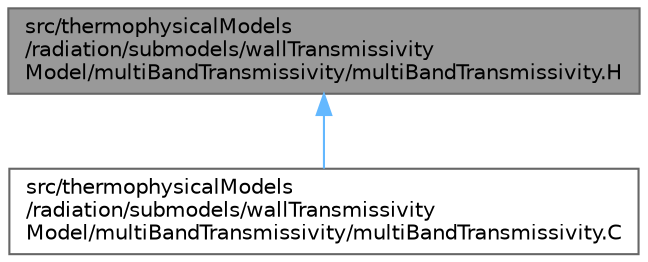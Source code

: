 digraph "src/thermophysicalModels/radiation/submodels/wallTransmissivityModel/multiBandTransmissivity/multiBandTransmissivity.H"
{
 // LATEX_PDF_SIZE
  bgcolor="transparent";
  edge [fontname=Helvetica,fontsize=10,labelfontname=Helvetica,labelfontsize=10];
  node [fontname=Helvetica,fontsize=10,shape=box,height=0.2,width=0.4];
  Node1 [id="Node000001",label="src/thermophysicalModels\l/radiation/submodels/wallTransmissivity\lModel/multiBandTransmissivity/multiBandTransmissivity.H",height=0.2,width=0.4,color="gray40", fillcolor="grey60", style="filled", fontcolor="black",tooltip=" "];
  Node1 -> Node2 [id="edge1_Node000001_Node000002",dir="back",color="steelblue1",style="solid",tooltip=" "];
  Node2 [id="Node000002",label="src/thermophysicalModels\l/radiation/submodels/wallTransmissivity\lModel/multiBandTransmissivity/multiBandTransmissivity.C",height=0.2,width=0.4,color="grey40", fillcolor="white", style="filled",URL="$multiBandTransmissivity_8C.html",tooltip=" "];
}
